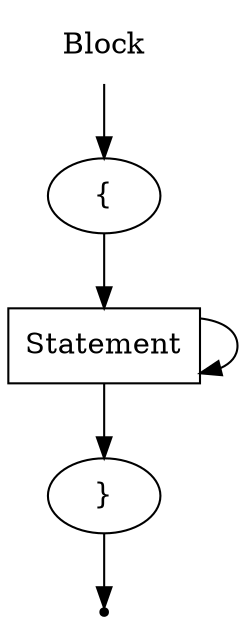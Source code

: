 digraph Block {
  start [label="Block" shape=plaintext];
  A [label="{" shape=oval];
  B [label="Statement" shape=box];
  C [label="}" shape=oval];
  end [label="" shape=point];
  start -> A;
  A -> B;
  B -> B;
  B -> C;
  C -> end;
}